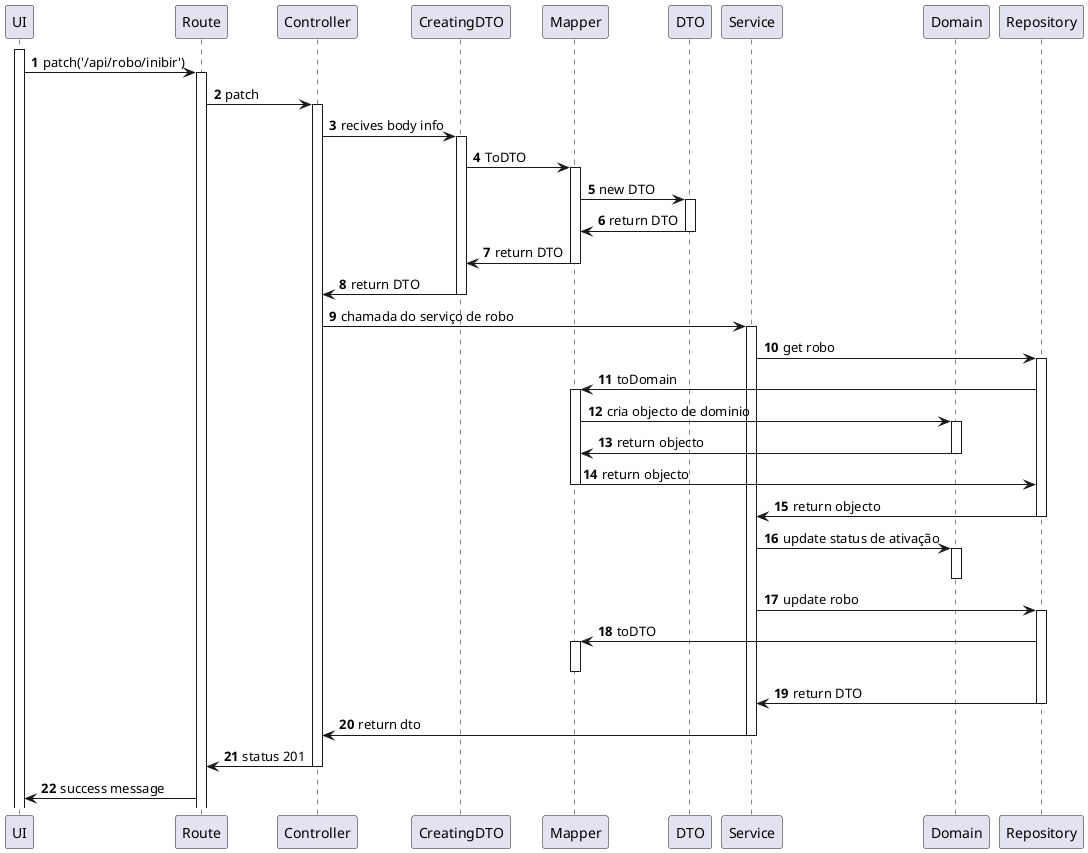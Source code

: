 @startuml
'https://plantuml.com/sequence-diagram

autonumber

participant UI as UI
participant Route  as R
participant Controller as C
participant CreatingDTO as CDTO
participant Mapper as M
participant DTO as DTO
participant Service as S
participant Domain as D
participant Repository as Repo


activate UI

UI -> R : patch('/api/robo/inibir')

activate R

R -> C : patch

activate C

C -> CDTO : recives body info

activate CDTO

CDTO -> M : ToDTO

activate M

M -> DTO : new DTO

activate DTO

DTO -> M : return DTO

deactivate DTO

M -> CDTO : return DTO

deactivate M

CDTO -> C : return DTO

deactivate CDTO

C -> S : chamada do serviço de robo

activate S

S -> Repo : get robo

activate Repo

Repo -> M : toDomain

activate M

M -> D : cria objecto de dominio

activate D

D -> M : return objecto

deactivate D

M -> Repo : return objecto

deactivate M

Repo -> S : return objecto

deactivate Repo

S -> D : update status de ativação

activate D
deactivate D

S-> Repo : update robo

activate Repo

Repo -> M : toDTO

activate M
deactivate M

Repo -> S : return DTO

deactivate Repo

S-> C : return dto

deactivate S

C -> R : status 201

deactivate C

R -> UI : success message
@enduml